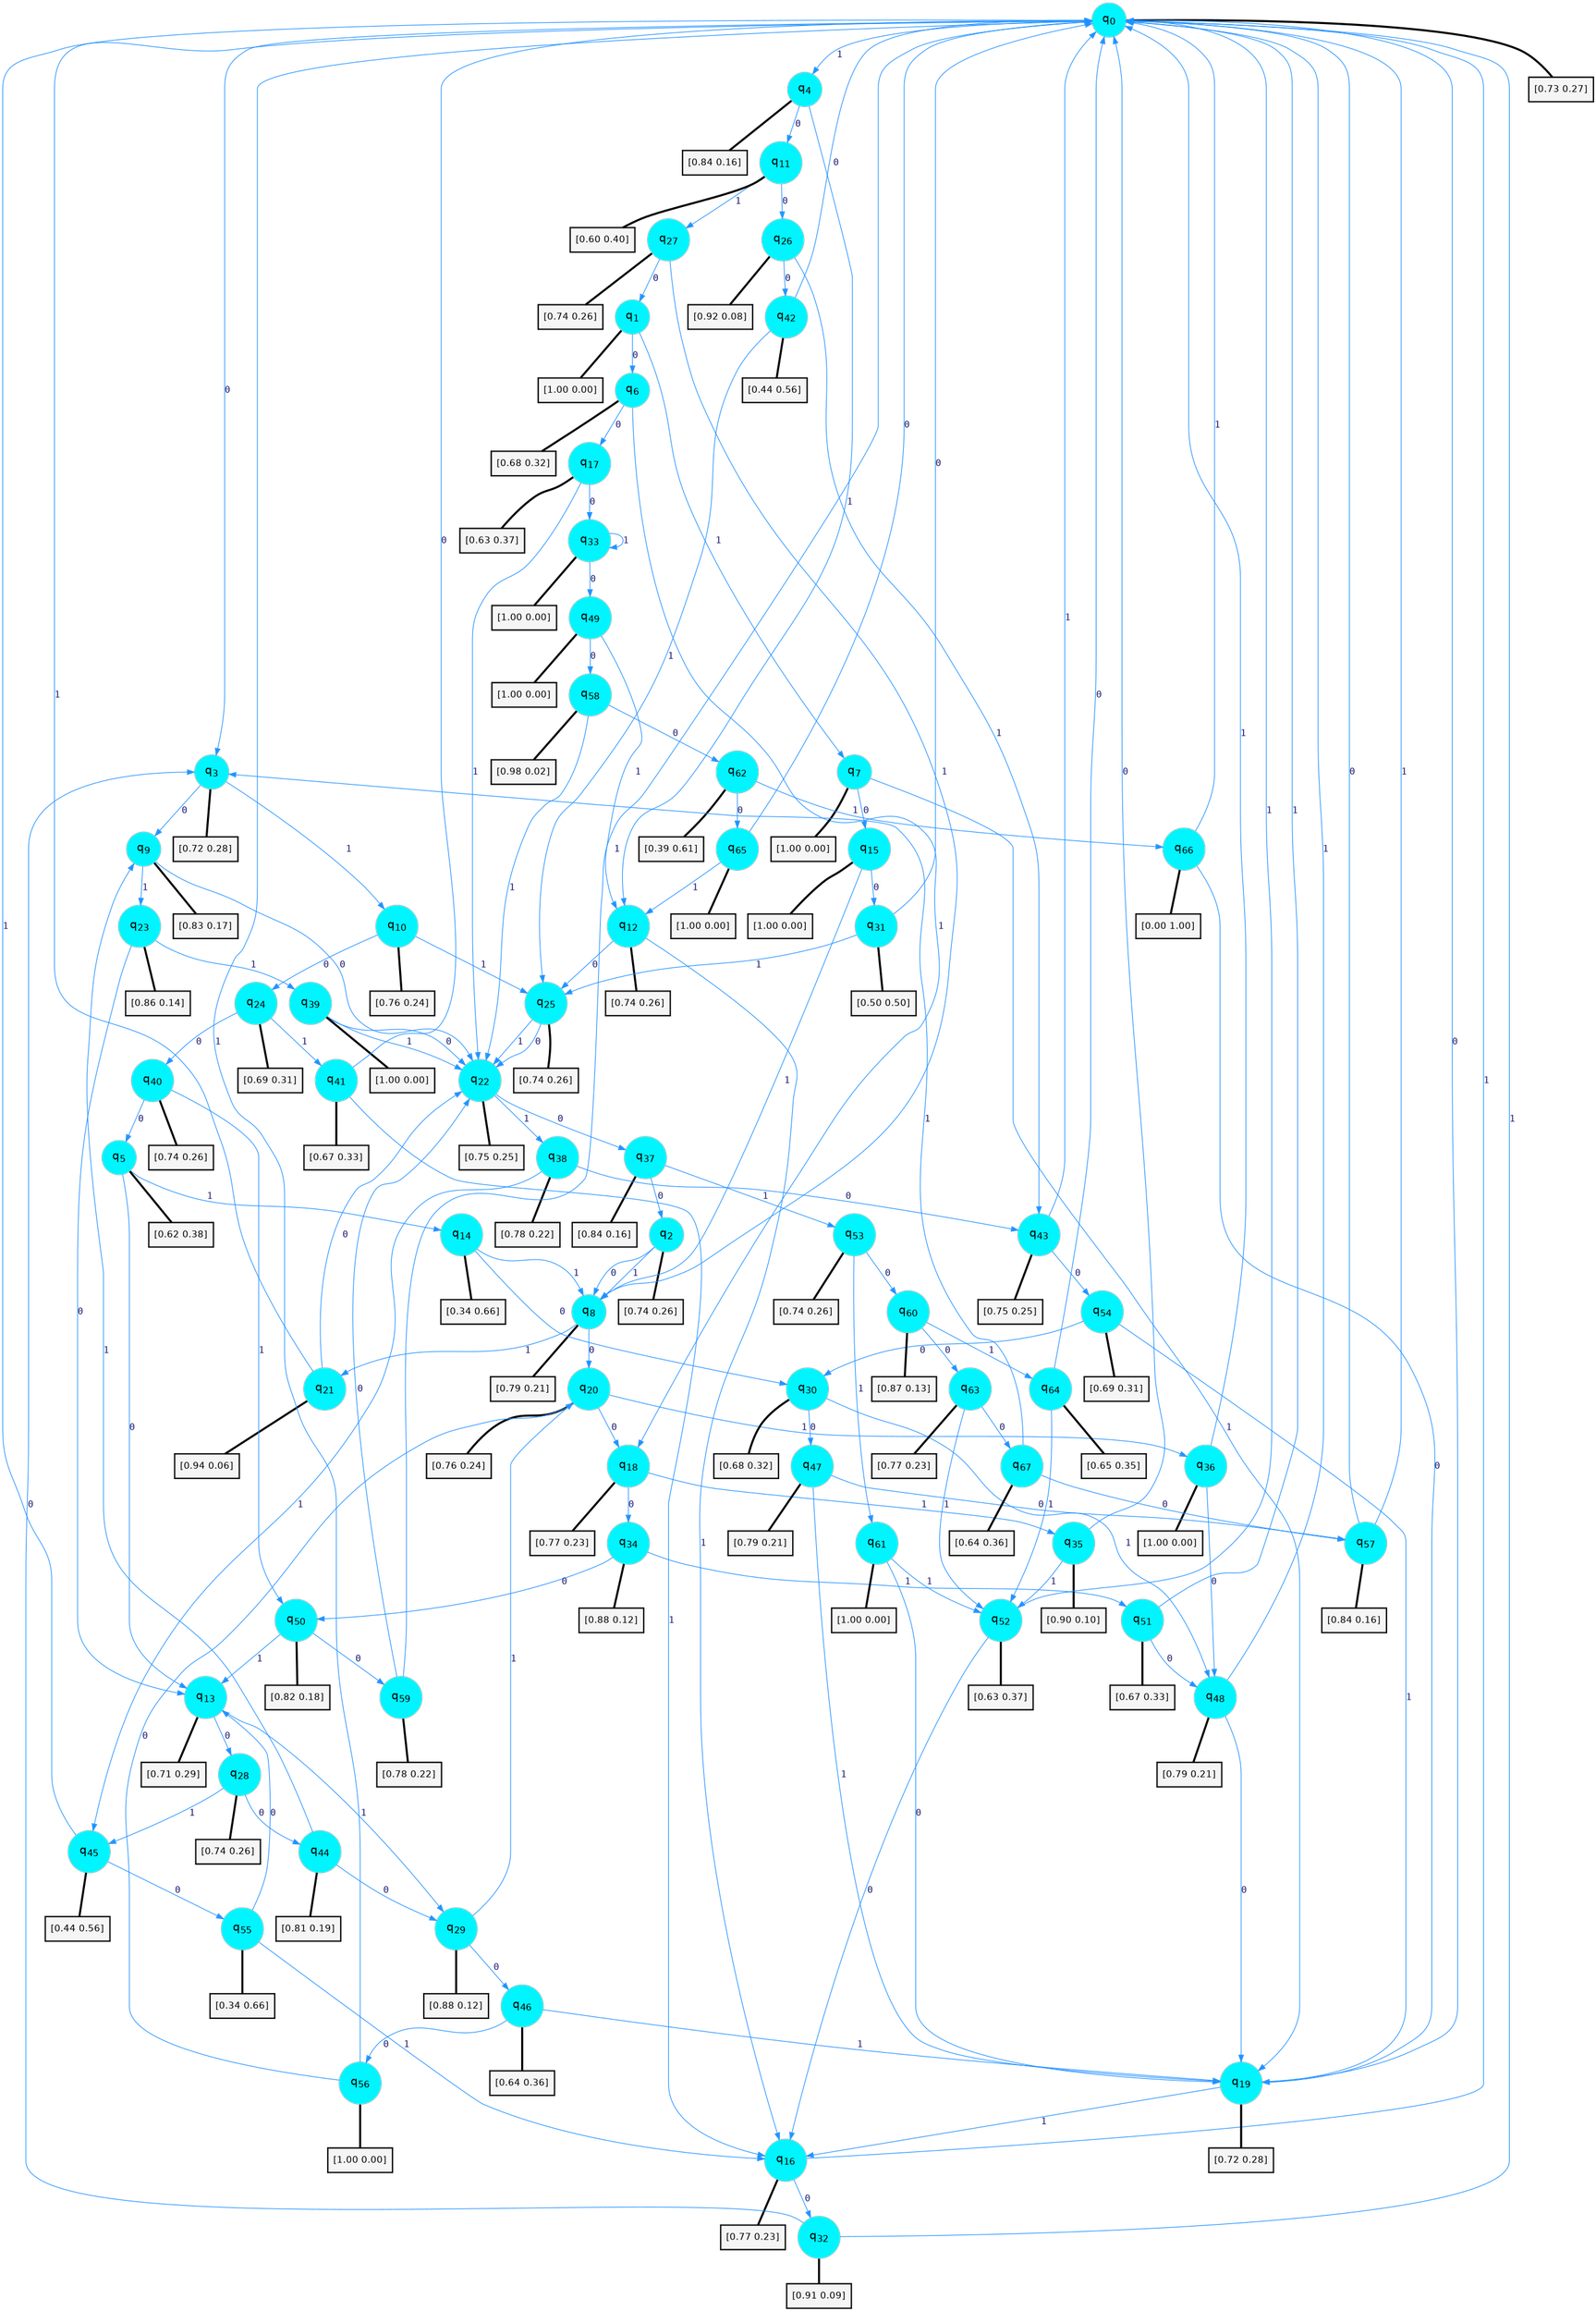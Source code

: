 digraph G {
graph [
bgcolor=transparent, dpi=300, rankdir=TD, size="40,25"];
node [
color=gray, fillcolor=turquoise1, fontcolor=black, fontname=Helvetica, fontsize=16, fontweight=bold, shape=circle, style=filled];
edge [
arrowsize=1, color=dodgerblue1, fontcolor=midnightblue, fontname=courier, fontweight=bold, penwidth=1, style=solid, weight=20];
0[label=<q<SUB>0</SUB>>];
1[label=<q<SUB>1</SUB>>];
2[label=<q<SUB>2</SUB>>];
3[label=<q<SUB>3</SUB>>];
4[label=<q<SUB>4</SUB>>];
5[label=<q<SUB>5</SUB>>];
6[label=<q<SUB>6</SUB>>];
7[label=<q<SUB>7</SUB>>];
8[label=<q<SUB>8</SUB>>];
9[label=<q<SUB>9</SUB>>];
10[label=<q<SUB>10</SUB>>];
11[label=<q<SUB>11</SUB>>];
12[label=<q<SUB>12</SUB>>];
13[label=<q<SUB>13</SUB>>];
14[label=<q<SUB>14</SUB>>];
15[label=<q<SUB>15</SUB>>];
16[label=<q<SUB>16</SUB>>];
17[label=<q<SUB>17</SUB>>];
18[label=<q<SUB>18</SUB>>];
19[label=<q<SUB>19</SUB>>];
20[label=<q<SUB>20</SUB>>];
21[label=<q<SUB>21</SUB>>];
22[label=<q<SUB>22</SUB>>];
23[label=<q<SUB>23</SUB>>];
24[label=<q<SUB>24</SUB>>];
25[label=<q<SUB>25</SUB>>];
26[label=<q<SUB>26</SUB>>];
27[label=<q<SUB>27</SUB>>];
28[label=<q<SUB>28</SUB>>];
29[label=<q<SUB>29</SUB>>];
30[label=<q<SUB>30</SUB>>];
31[label=<q<SUB>31</SUB>>];
32[label=<q<SUB>32</SUB>>];
33[label=<q<SUB>33</SUB>>];
34[label=<q<SUB>34</SUB>>];
35[label=<q<SUB>35</SUB>>];
36[label=<q<SUB>36</SUB>>];
37[label=<q<SUB>37</SUB>>];
38[label=<q<SUB>38</SUB>>];
39[label=<q<SUB>39</SUB>>];
40[label=<q<SUB>40</SUB>>];
41[label=<q<SUB>41</SUB>>];
42[label=<q<SUB>42</SUB>>];
43[label=<q<SUB>43</SUB>>];
44[label=<q<SUB>44</SUB>>];
45[label=<q<SUB>45</SUB>>];
46[label=<q<SUB>46</SUB>>];
47[label=<q<SUB>47</SUB>>];
48[label=<q<SUB>48</SUB>>];
49[label=<q<SUB>49</SUB>>];
50[label=<q<SUB>50</SUB>>];
51[label=<q<SUB>51</SUB>>];
52[label=<q<SUB>52</SUB>>];
53[label=<q<SUB>53</SUB>>];
54[label=<q<SUB>54</SUB>>];
55[label=<q<SUB>55</SUB>>];
56[label=<q<SUB>56</SUB>>];
57[label=<q<SUB>57</SUB>>];
58[label=<q<SUB>58</SUB>>];
59[label=<q<SUB>59</SUB>>];
60[label=<q<SUB>60</SUB>>];
61[label=<q<SUB>61</SUB>>];
62[label=<q<SUB>62</SUB>>];
63[label=<q<SUB>63</SUB>>];
64[label=<q<SUB>64</SUB>>];
65[label=<q<SUB>65</SUB>>];
66[label=<q<SUB>66</SUB>>];
67[label=<q<SUB>67</SUB>>];
68[label="[0.73 0.27]", shape=box,fontcolor=black, fontname=Helvetica, fontsize=14, penwidth=2, fillcolor=whitesmoke,color=black];
69[label="[1.00 0.00]", shape=box,fontcolor=black, fontname=Helvetica, fontsize=14, penwidth=2, fillcolor=whitesmoke,color=black];
70[label="[0.74 0.26]", shape=box,fontcolor=black, fontname=Helvetica, fontsize=14, penwidth=2, fillcolor=whitesmoke,color=black];
71[label="[0.72 0.28]", shape=box,fontcolor=black, fontname=Helvetica, fontsize=14, penwidth=2, fillcolor=whitesmoke,color=black];
72[label="[0.84 0.16]", shape=box,fontcolor=black, fontname=Helvetica, fontsize=14, penwidth=2, fillcolor=whitesmoke,color=black];
73[label="[0.62 0.38]", shape=box,fontcolor=black, fontname=Helvetica, fontsize=14, penwidth=2, fillcolor=whitesmoke,color=black];
74[label="[0.68 0.32]", shape=box,fontcolor=black, fontname=Helvetica, fontsize=14, penwidth=2, fillcolor=whitesmoke,color=black];
75[label="[1.00 0.00]", shape=box,fontcolor=black, fontname=Helvetica, fontsize=14, penwidth=2, fillcolor=whitesmoke,color=black];
76[label="[0.79 0.21]", shape=box,fontcolor=black, fontname=Helvetica, fontsize=14, penwidth=2, fillcolor=whitesmoke,color=black];
77[label="[0.83 0.17]", shape=box,fontcolor=black, fontname=Helvetica, fontsize=14, penwidth=2, fillcolor=whitesmoke,color=black];
78[label="[0.76 0.24]", shape=box,fontcolor=black, fontname=Helvetica, fontsize=14, penwidth=2, fillcolor=whitesmoke,color=black];
79[label="[0.60 0.40]", shape=box,fontcolor=black, fontname=Helvetica, fontsize=14, penwidth=2, fillcolor=whitesmoke,color=black];
80[label="[0.74 0.26]", shape=box,fontcolor=black, fontname=Helvetica, fontsize=14, penwidth=2, fillcolor=whitesmoke,color=black];
81[label="[0.71 0.29]", shape=box,fontcolor=black, fontname=Helvetica, fontsize=14, penwidth=2, fillcolor=whitesmoke,color=black];
82[label="[0.34 0.66]", shape=box,fontcolor=black, fontname=Helvetica, fontsize=14, penwidth=2, fillcolor=whitesmoke,color=black];
83[label="[1.00 0.00]", shape=box,fontcolor=black, fontname=Helvetica, fontsize=14, penwidth=2, fillcolor=whitesmoke,color=black];
84[label="[0.77 0.23]", shape=box,fontcolor=black, fontname=Helvetica, fontsize=14, penwidth=2, fillcolor=whitesmoke,color=black];
85[label="[0.63 0.37]", shape=box,fontcolor=black, fontname=Helvetica, fontsize=14, penwidth=2, fillcolor=whitesmoke,color=black];
86[label="[0.77 0.23]", shape=box,fontcolor=black, fontname=Helvetica, fontsize=14, penwidth=2, fillcolor=whitesmoke,color=black];
87[label="[0.72 0.28]", shape=box,fontcolor=black, fontname=Helvetica, fontsize=14, penwidth=2, fillcolor=whitesmoke,color=black];
88[label="[0.76 0.24]", shape=box,fontcolor=black, fontname=Helvetica, fontsize=14, penwidth=2, fillcolor=whitesmoke,color=black];
89[label="[0.94 0.06]", shape=box,fontcolor=black, fontname=Helvetica, fontsize=14, penwidth=2, fillcolor=whitesmoke,color=black];
90[label="[0.75 0.25]", shape=box,fontcolor=black, fontname=Helvetica, fontsize=14, penwidth=2, fillcolor=whitesmoke,color=black];
91[label="[0.86 0.14]", shape=box,fontcolor=black, fontname=Helvetica, fontsize=14, penwidth=2, fillcolor=whitesmoke,color=black];
92[label="[0.69 0.31]", shape=box,fontcolor=black, fontname=Helvetica, fontsize=14, penwidth=2, fillcolor=whitesmoke,color=black];
93[label="[0.74 0.26]", shape=box,fontcolor=black, fontname=Helvetica, fontsize=14, penwidth=2, fillcolor=whitesmoke,color=black];
94[label="[0.92 0.08]", shape=box,fontcolor=black, fontname=Helvetica, fontsize=14, penwidth=2, fillcolor=whitesmoke,color=black];
95[label="[0.74 0.26]", shape=box,fontcolor=black, fontname=Helvetica, fontsize=14, penwidth=2, fillcolor=whitesmoke,color=black];
96[label="[0.74 0.26]", shape=box,fontcolor=black, fontname=Helvetica, fontsize=14, penwidth=2, fillcolor=whitesmoke,color=black];
97[label="[0.88 0.12]", shape=box,fontcolor=black, fontname=Helvetica, fontsize=14, penwidth=2, fillcolor=whitesmoke,color=black];
98[label="[0.68 0.32]", shape=box,fontcolor=black, fontname=Helvetica, fontsize=14, penwidth=2, fillcolor=whitesmoke,color=black];
99[label="[0.50 0.50]", shape=box,fontcolor=black, fontname=Helvetica, fontsize=14, penwidth=2, fillcolor=whitesmoke,color=black];
100[label="[0.91 0.09]", shape=box,fontcolor=black, fontname=Helvetica, fontsize=14, penwidth=2, fillcolor=whitesmoke,color=black];
101[label="[1.00 0.00]", shape=box,fontcolor=black, fontname=Helvetica, fontsize=14, penwidth=2, fillcolor=whitesmoke,color=black];
102[label="[0.88 0.12]", shape=box,fontcolor=black, fontname=Helvetica, fontsize=14, penwidth=2, fillcolor=whitesmoke,color=black];
103[label="[0.90 0.10]", shape=box,fontcolor=black, fontname=Helvetica, fontsize=14, penwidth=2, fillcolor=whitesmoke,color=black];
104[label="[1.00 0.00]", shape=box,fontcolor=black, fontname=Helvetica, fontsize=14, penwidth=2, fillcolor=whitesmoke,color=black];
105[label="[0.84 0.16]", shape=box,fontcolor=black, fontname=Helvetica, fontsize=14, penwidth=2, fillcolor=whitesmoke,color=black];
106[label="[0.78 0.22]", shape=box,fontcolor=black, fontname=Helvetica, fontsize=14, penwidth=2, fillcolor=whitesmoke,color=black];
107[label="[1.00 0.00]", shape=box,fontcolor=black, fontname=Helvetica, fontsize=14, penwidth=2, fillcolor=whitesmoke,color=black];
108[label="[0.74 0.26]", shape=box,fontcolor=black, fontname=Helvetica, fontsize=14, penwidth=2, fillcolor=whitesmoke,color=black];
109[label="[0.67 0.33]", shape=box,fontcolor=black, fontname=Helvetica, fontsize=14, penwidth=2, fillcolor=whitesmoke,color=black];
110[label="[0.44 0.56]", shape=box,fontcolor=black, fontname=Helvetica, fontsize=14, penwidth=2, fillcolor=whitesmoke,color=black];
111[label="[0.75 0.25]", shape=box,fontcolor=black, fontname=Helvetica, fontsize=14, penwidth=2, fillcolor=whitesmoke,color=black];
112[label="[0.81 0.19]", shape=box,fontcolor=black, fontname=Helvetica, fontsize=14, penwidth=2, fillcolor=whitesmoke,color=black];
113[label="[0.44 0.56]", shape=box,fontcolor=black, fontname=Helvetica, fontsize=14, penwidth=2, fillcolor=whitesmoke,color=black];
114[label="[0.64 0.36]", shape=box,fontcolor=black, fontname=Helvetica, fontsize=14, penwidth=2, fillcolor=whitesmoke,color=black];
115[label="[0.79 0.21]", shape=box,fontcolor=black, fontname=Helvetica, fontsize=14, penwidth=2, fillcolor=whitesmoke,color=black];
116[label="[0.79 0.21]", shape=box,fontcolor=black, fontname=Helvetica, fontsize=14, penwidth=2, fillcolor=whitesmoke,color=black];
117[label="[1.00 0.00]", shape=box,fontcolor=black, fontname=Helvetica, fontsize=14, penwidth=2, fillcolor=whitesmoke,color=black];
118[label="[0.82 0.18]", shape=box,fontcolor=black, fontname=Helvetica, fontsize=14, penwidth=2, fillcolor=whitesmoke,color=black];
119[label="[0.67 0.33]", shape=box,fontcolor=black, fontname=Helvetica, fontsize=14, penwidth=2, fillcolor=whitesmoke,color=black];
120[label="[0.63 0.37]", shape=box,fontcolor=black, fontname=Helvetica, fontsize=14, penwidth=2, fillcolor=whitesmoke,color=black];
121[label="[0.74 0.26]", shape=box,fontcolor=black, fontname=Helvetica, fontsize=14, penwidth=2, fillcolor=whitesmoke,color=black];
122[label="[0.69 0.31]", shape=box,fontcolor=black, fontname=Helvetica, fontsize=14, penwidth=2, fillcolor=whitesmoke,color=black];
123[label="[0.34 0.66]", shape=box,fontcolor=black, fontname=Helvetica, fontsize=14, penwidth=2, fillcolor=whitesmoke,color=black];
124[label="[1.00 0.00]", shape=box,fontcolor=black, fontname=Helvetica, fontsize=14, penwidth=2, fillcolor=whitesmoke,color=black];
125[label="[0.84 0.16]", shape=box,fontcolor=black, fontname=Helvetica, fontsize=14, penwidth=2, fillcolor=whitesmoke,color=black];
126[label="[0.98 0.02]", shape=box,fontcolor=black, fontname=Helvetica, fontsize=14, penwidth=2, fillcolor=whitesmoke,color=black];
127[label="[0.78 0.22]", shape=box,fontcolor=black, fontname=Helvetica, fontsize=14, penwidth=2, fillcolor=whitesmoke,color=black];
128[label="[0.87 0.13]", shape=box,fontcolor=black, fontname=Helvetica, fontsize=14, penwidth=2, fillcolor=whitesmoke,color=black];
129[label="[1.00 0.00]", shape=box,fontcolor=black, fontname=Helvetica, fontsize=14, penwidth=2, fillcolor=whitesmoke,color=black];
130[label="[0.39 0.61]", shape=box,fontcolor=black, fontname=Helvetica, fontsize=14, penwidth=2, fillcolor=whitesmoke,color=black];
131[label="[0.77 0.23]", shape=box,fontcolor=black, fontname=Helvetica, fontsize=14, penwidth=2, fillcolor=whitesmoke,color=black];
132[label="[0.65 0.35]", shape=box,fontcolor=black, fontname=Helvetica, fontsize=14, penwidth=2, fillcolor=whitesmoke,color=black];
133[label="[1.00 0.00]", shape=box,fontcolor=black, fontname=Helvetica, fontsize=14, penwidth=2, fillcolor=whitesmoke,color=black];
134[label="[0.00 1.00]", shape=box,fontcolor=black, fontname=Helvetica, fontsize=14, penwidth=2, fillcolor=whitesmoke,color=black];
135[label="[0.64 0.36]", shape=box,fontcolor=black, fontname=Helvetica, fontsize=14, penwidth=2, fillcolor=whitesmoke,color=black];
0->3 [label=0];
0->4 [label=1];
0->68 [arrowhead=none, penwidth=3,color=black];
1->6 [label=0];
1->7 [label=1];
1->69 [arrowhead=none, penwidth=3,color=black];
2->8 [label=0];
2->8 [label=1];
2->70 [arrowhead=none, penwidth=3,color=black];
3->9 [label=0];
3->10 [label=1];
3->71 [arrowhead=none, penwidth=3,color=black];
4->11 [label=0];
4->12 [label=1];
4->72 [arrowhead=none, penwidth=3,color=black];
5->13 [label=0];
5->14 [label=1];
5->73 [arrowhead=none, penwidth=3,color=black];
6->17 [label=0];
6->18 [label=1];
6->74 [arrowhead=none, penwidth=3,color=black];
7->15 [label=0];
7->19 [label=1];
7->75 [arrowhead=none, penwidth=3,color=black];
8->20 [label=0];
8->21 [label=1];
8->76 [arrowhead=none, penwidth=3,color=black];
9->22 [label=0];
9->23 [label=1];
9->77 [arrowhead=none, penwidth=3,color=black];
10->24 [label=0];
10->25 [label=1];
10->78 [arrowhead=none, penwidth=3,color=black];
11->26 [label=0];
11->27 [label=1];
11->79 [arrowhead=none, penwidth=3,color=black];
12->25 [label=0];
12->16 [label=1];
12->80 [arrowhead=none, penwidth=3,color=black];
13->28 [label=0];
13->29 [label=1];
13->81 [arrowhead=none, penwidth=3,color=black];
14->30 [label=0];
14->8 [label=1];
14->82 [arrowhead=none, penwidth=3,color=black];
15->31 [label=0];
15->8 [label=1];
15->83 [arrowhead=none, penwidth=3,color=black];
16->32 [label=0];
16->0 [label=1];
16->84 [arrowhead=none, penwidth=3,color=black];
17->33 [label=0];
17->22 [label=1];
17->85 [arrowhead=none, penwidth=3,color=black];
18->34 [label=0];
18->35 [label=1];
18->86 [arrowhead=none, penwidth=3,color=black];
19->0 [label=0];
19->16 [label=1];
19->87 [arrowhead=none, penwidth=3,color=black];
20->18 [label=0];
20->36 [label=1];
20->88 [arrowhead=none, penwidth=3,color=black];
21->22 [label=0];
21->0 [label=1];
21->89 [arrowhead=none, penwidth=3,color=black];
22->37 [label=0];
22->38 [label=1];
22->90 [arrowhead=none, penwidth=3,color=black];
23->13 [label=0];
23->39 [label=1];
23->91 [arrowhead=none, penwidth=3,color=black];
24->40 [label=0];
24->41 [label=1];
24->92 [arrowhead=none, penwidth=3,color=black];
25->22 [label=0];
25->22 [label=1];
25->93 [arrowhead=none, penwidth=3,color=black];
26->42 [label=0];
26->43 [label=1];
26->94 [arrowhead=none, penwidth=3,color=black];
27->1 [label=0];
27->8 [label=1];
27->95 [arrowhead=none, penwidth=3,color=black];
28->44 [label=0];
28->45 [label=1];
28->96 [arrowhead=none, penwidth=3,color=black];
29->46 [label=0];
29->20 [label=1];
29->97 [arrowhead=none, penwidth=3,color=black];
30->47 [label=0];
30->48 [label=1];
30->98 [arrowhead=none, penwidth=3,color=black];
31->0 [label=0];
31->25 [label=1];
31->99 [arrowhead=none, penwidth=3,color=black];
32->3 [label=0];
32->0 [label=1];
32->100 [arrowhead=none, penwidth=3,color=black];
33->49 [label=0];
33->33 [label=1];
33->101 [arrowhead=none, penwidth=3,color=black];
34->50 [label=0];
34->51 [label=1];
34->102 [arrowhead=none, penwidth=3,color=black];
35->0 [label=0];
35->52 [label=1];
35->103 [arrowhead=none, penwidth=3,color=black];
36->48 [label=0];
36->0 [label=1];
36->104 [arrowhead=none, penwidth=3,color=black];
37->2 [label=0];
37->53 [label=1];
37->105 [arrowhead=none, penwidth=3,color=black];
38->43 [label=0];
38->45 [label=1];
38->106 [arrowhead=none, penwidth=3,color=black];
39->22 [label=0];
39->22 [label=1];
39->107 [arrowhead=none, penwidth=3,color=black];
40->5 [label=0];
40->50 [label=1];
40->108 [arrowhead=none, penwidth=3,color=black];
41->0 [label=0];
41->16 [label=1];
41->109 [arrowhead=none, penwidth=3,color=black];
42->0 [label=0];
42->25 [label=1];
42->110 [arrowhead=none, penwidth=3,color=black];
43->54 [label=0];
43->0 [label=1];
43->111 [arrowhead=none, penwidth=3,color=black];
44->29 [label=0];
44->9 [label=1];
44->112 [arrowhead=none, penwidth=3,color=black];
45->55 [label=0];
45->0 [label=1];
45->113 [arrowhead=none, penwidth=3,color=black];
46->56 [label=0];
46->19 [label=1];
46->114 [arrowhead=none, penwidth=3,color=black];
47->57 [label=0];
47->19 [label=1];
47->115 [arrowhead=none, penwidth=3,color=black];
48->19 [label=0];
48->0 [label=1];
48->116 [arrowhead=none, penwidth=3,color=black];
49->58 [label=0];
49->12 [label=1];
49->117 [arrowhead=none, penwidth=3,color=black];
50->59 [label=0];
50->13 [label=1];
50->118 [arrowhead=none, penwidth=3,color=black];
51->48 [label=0];
51->0 [label=1];
51->119 [arrowhead=none, penwidth=3,color=black];
52->16 [label=0];
52->0 [label=1];
52->120 [arrowhead=none, penwidth=3,color=black];
53->60 [label=0];
53->61 [label=1];
53->121 [arrowhead=none, penwidth=3,color=black];
54->30 [label=0];
54->19 [label=1];
54->122 [arrowhead=none, penwidth=3,color=black];
55->13 [label=0];
55->16 [label=1];
55->123 [arrowhead=none, penwidth=3,color=black];
56->20 [label=0];
56->0 [label=1];
56->124 [arrowhead=none, penwidth=3,color=black];
57->0 [label=0];
57->0 [label=1];
57->125 [arrowhead=none, penwidth=3,color=black];
58->62 [label=0];
58->22 [label=1];
58->126 [arrowhead=none, penwidth=3,color=black];
59->22 [label=0];
59->0 [label=1];
59->127 [arrowhead=none, penwidth=3,color=black];
60->63 [label=0];
60->64 [label=1];
60->128 [arrowhead=none, penwidth=3,color=black];
61->19 [label=0];
61->52 [label=1];
61->129 [arrowhead=none, penwidth=3,color=black];
62->65 [label=0];
62->66 [label=1];
62->130 [arrowhead=none, penwidth=3,color=black];
63->67 [label=0];
63->52 [label=1];
63->131 [arrowhead=none, penwidth=3,color=black];
64->0 [label=0];
64->52 [label=1];
64->132 [arrowhead=none, penwidth=3,color=black];
65->0 [label=0];
65->12 [label=1];
65->133 [arrowhead=none, penwidth=3,color=black];
66->19 [label=0];
66->0 [label=1];
66->134 [arrowhead=none, penwidth=3,color=black];
67->57 [label=0];
67->3 [label=1];
67->135 [arrowhead=none, penwidth=3,color=black];
}
